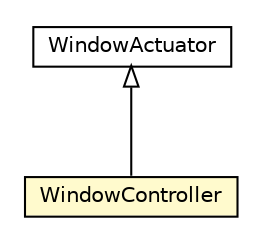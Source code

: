 #!/usr/local/bin/dot
#
# Class diagram 
# Generated by UMLGraph version R5_6-24-gf6e263 (http://www.umlgraph.org/)
#

digraph G {
	edge [fontname="Helvetica",fontsize=10,labelfontname="Helvetica",labelfontsize=10];
	node [fontname="Helvetica",fontsize=10,shape=plaintext];
	nodesep=0.25;
	ranksep=0.5;
	// org.universAAL.ontology.device.WindowActuator
	c389337 [label=<<table title="org.universAAL.ontology.device.WindowActuator" border="0" cellborder="1" cellspacing="0" cellpadding="2" port="p" href="./WindowActuator.html">
		<tr><td><table border="0" cellspacing="0" cellpadding="1">
<tr><td align="center" balign="center"> WindowActuator </td></tr>
		</table></td></tr>
		</table>>, URL="./WindowActuator.html", fontname="Helvetica", fontcolor="black", fontsize=10.0];
	// org.universAAL.ontology.device.WindowController
	c389338 [label=<<table title="org.universAAL.ontology.device.WindowController" border="0" cellborder="1" cellspacing="0" cellpadding="2" port="p" bgcolor="lemonChiffon" href="./WindowController.html">
		<tr><td><table border="0" cellspacing="0" cellpadding="1">
<tr><td align="center" balign="center"> WindowController </td></tr>
		</table></td></tr>
		</table>>, URL="./WindowController.html", fontname="Helvetica", fontcolor="black", fontsize=10.0];
	//org.universAAL.ontology.device.WindowController extends org.universAAL.ontology.device.WindowActuator
	c389337:p -> c389338:p [dir=back,arrowtail=empty];
}

